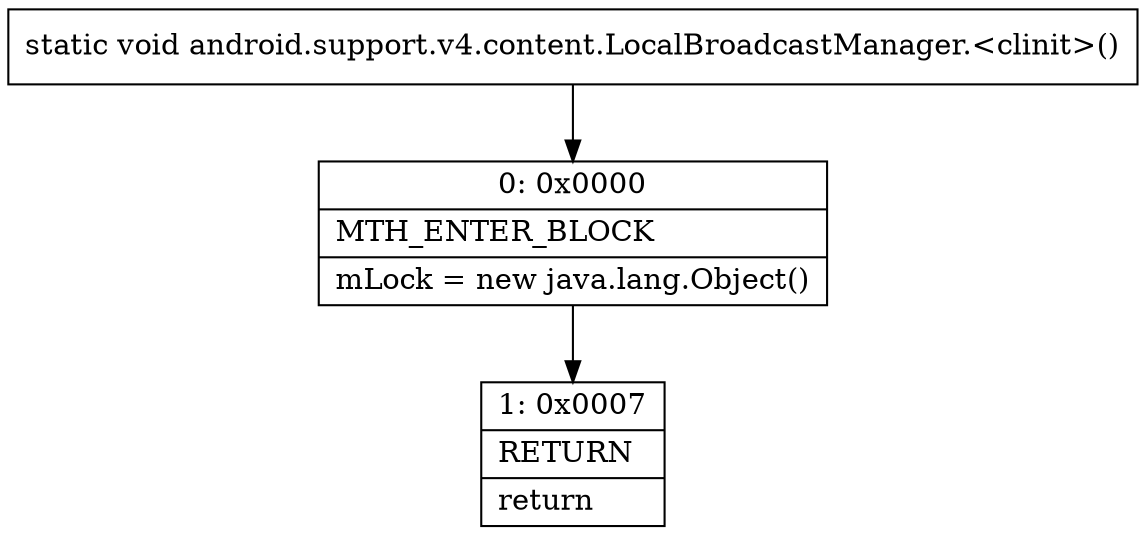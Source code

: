 digraph "CFG forandroid.support.v4.content.LocalBroadcastManager.\<clinit\>()V" {
Node_0 [shape=record,label="{0\:\ 0x0000|MTH_ENTER_BLOCK\l|mLock = new java.lang.Object()\l}"];
Node_1 [shape=record,label="{1\:\ 0x0007|RETURN\l|return\l}"];
MethodNode[shape=record,label="{static void android.support.v4.content.LocalBroadcastManager.\<clinit\>() }"];
MethodNode -> Node_0;
Node_0 -> Node_1;
}

